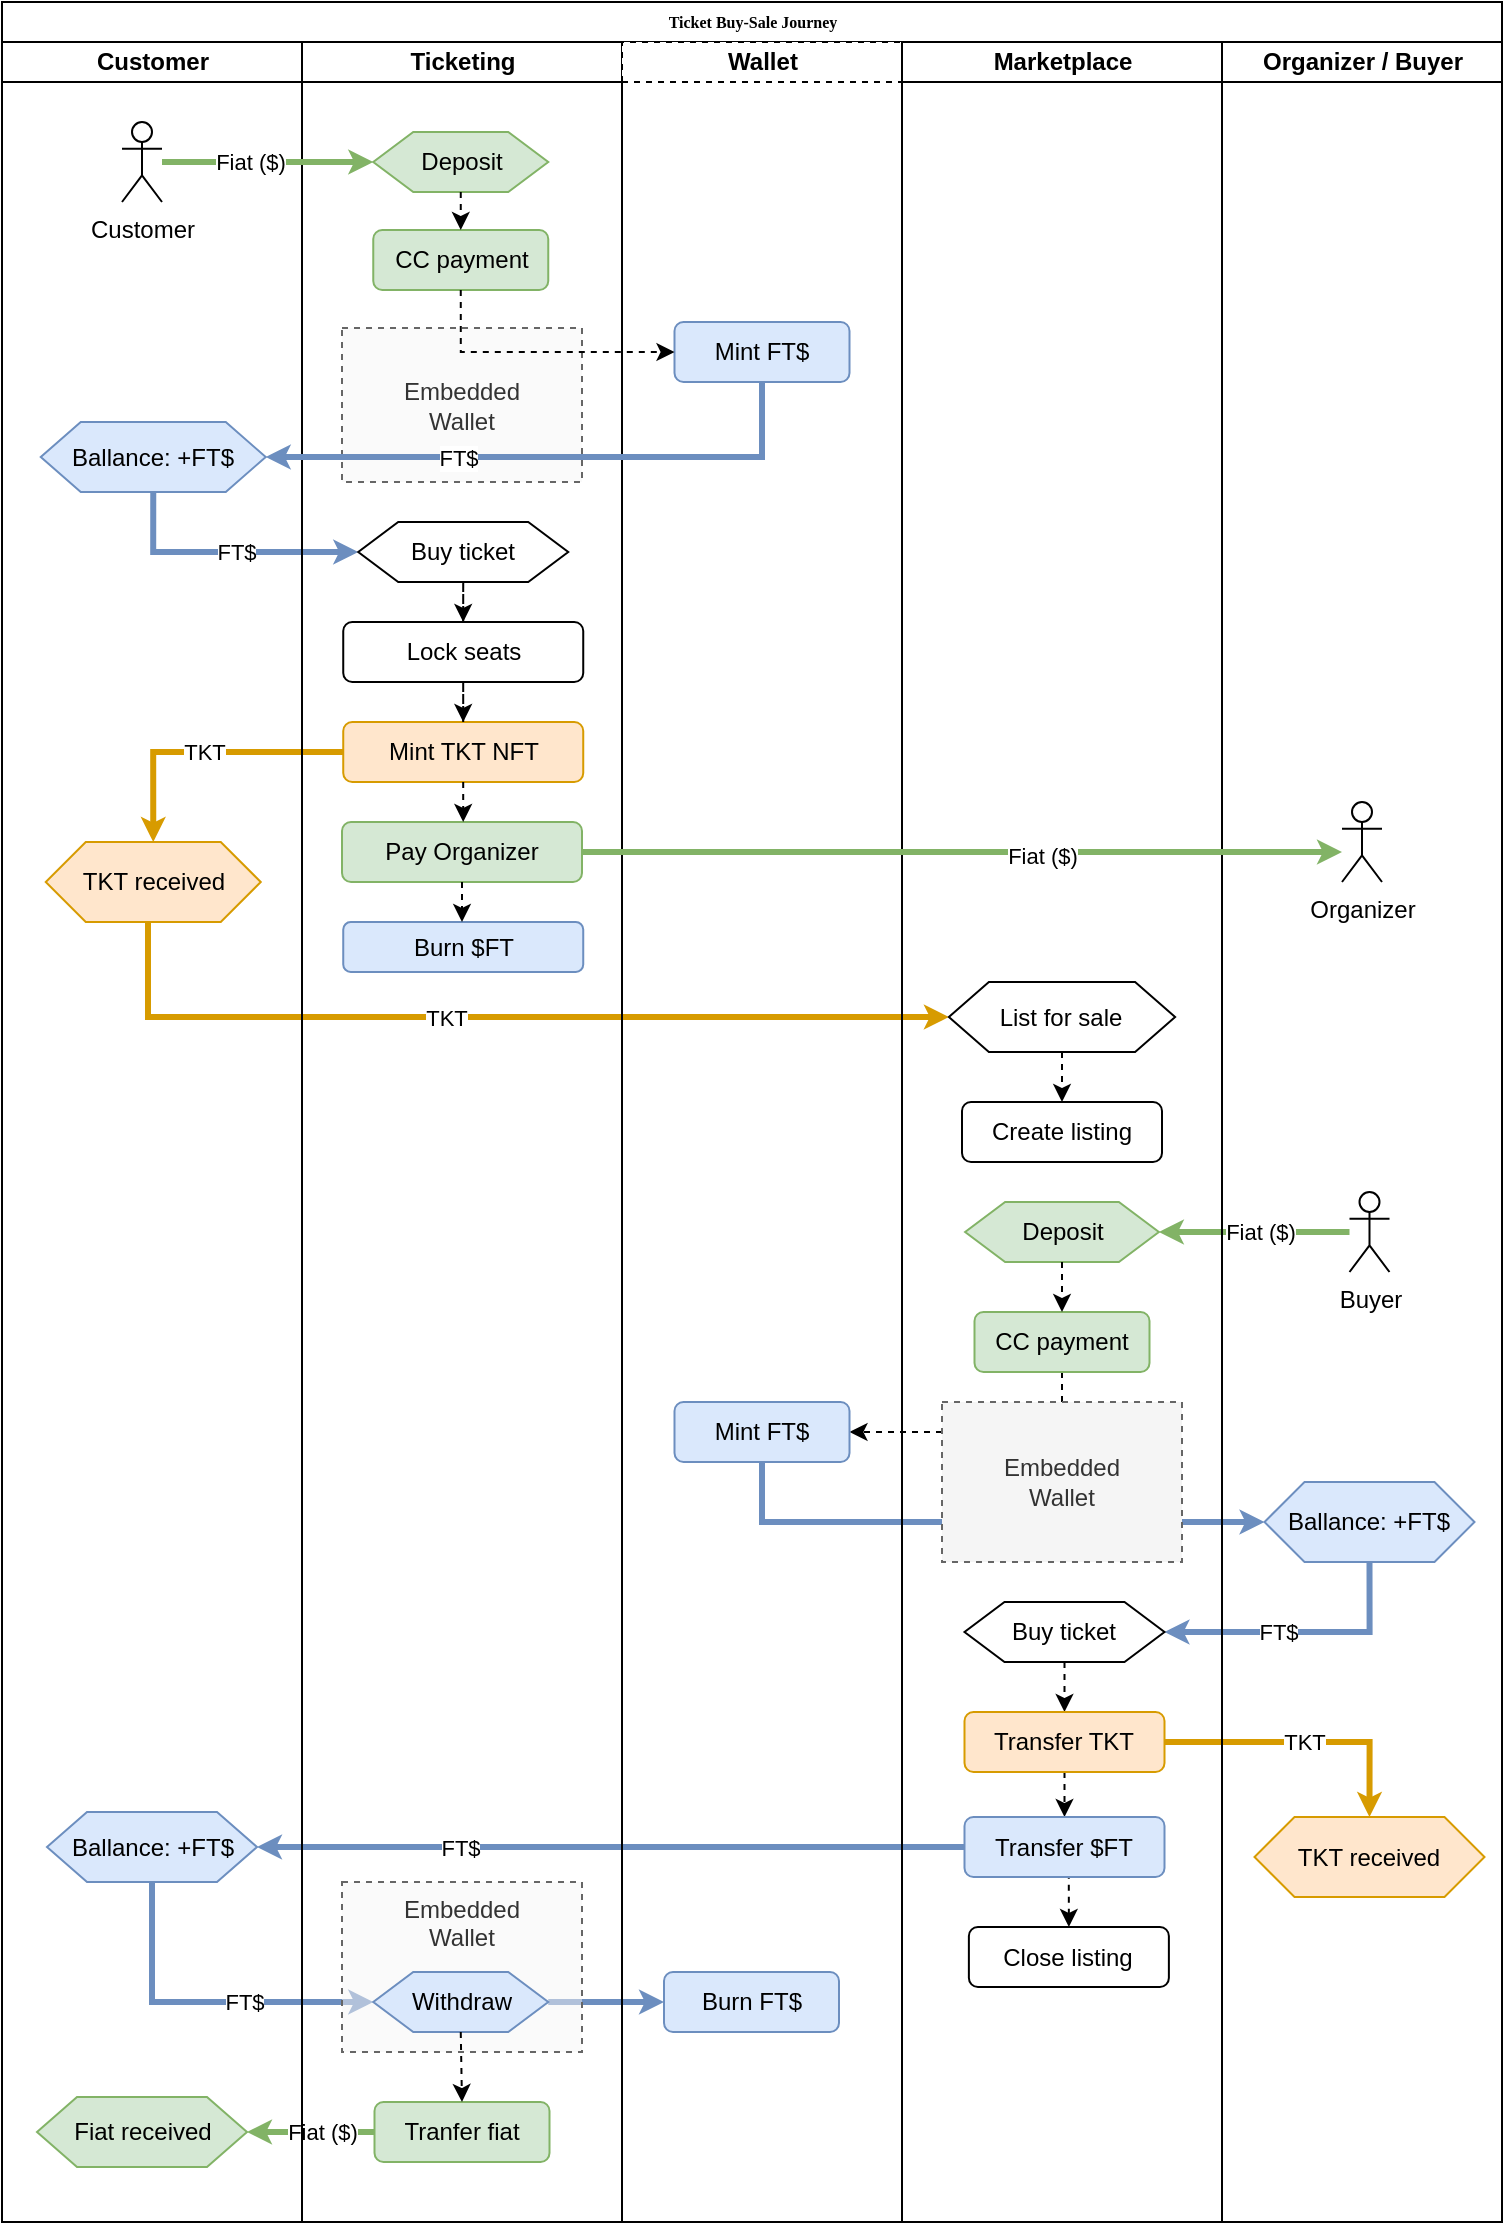 <mxfile version="14.5.10" type="github">
  <diagram id="GK6VNfCxgC5Nxsnt3nZw" name="Page-1">
    <mxGraphModel dx="1678" dy="771" grid="1" gridSize="10" guides="1" tooltips="1" connect="1" arrows="1" fold="1" page="1" pageScale="1" pageWidth="827" pageHeight="1169" background="#ffffff" math="0" shadow="0">
      <root>
        <mxCell id="0" />
        <mxCell id="1" parent="0" />
        <mxCell id="77e6c97f196da883-1" value="Ticket Buy-Sale Journey" style="swimlane;html=1;childLayout=stackLayout;startSize=20;rounded=0;shadow=0;labelBackgroundColor=none;strokeWidth=1;fontFamily=Verdana;fontSize=8;align=center;" parent="1" vertex="1">
          <mxGeometry x="39" y="20" width="750" height="1110" as="geometry" />
        </mxCell>
        <mxCell id="77e6c97f196da883-2" value="Customer" style="swimlane;html=1;startSize=20;" parent="77e6c97f196da883-1" vertex="1">
          <mxGeometry y="20" width="150" height="1090" as="geometry">
            <mxRectangle y="20" width="30" height="730" as="alternateBounds" />
          </mxGeometry>
        </mxCell>
        <mxCell id="Pq61V_5t6MFt0WhEcpon-2" value="Customer" style="shape=umlActor;verticalLabelPosition=bottom;verticalAlign=top;html=1;outlineConnect=0;" parent="77e6c97f196da883-2" vertex="1">
          <mxGeometry x="60" y="40" width="20" height="40" as="geometry" />
        </mxCell>
        <mxCell id="Pq61V_5t6MFt0WhEcpon-11" value="Ballance: +FT$" style="shape=hexagon;perimeter=hexagonPerimeter2;whiteSpace=wrap;html=1;fixedSize=1;rounded=0;fillColor=#dae8fc;strokeColor=#6c8ebf;" parent="77e6c97f196da883-2" vertex="1">
          <mxGeometry x="19.38" y="190" width="112.5" height="35" as="geometry" />
        </mxCell>
        <mxCell id="Pq61V_5t6MFt0WhEcpon-29" value="TKT received" style="shape=hexagon;perimeter=hexagonPerimeter2;whiteSpace=wrap;html=1;fixedSize=1;rounded=0;fillColor=#ffe6cc;strokeColor=#d79b00;" parent="77e6c97f196da883-2" vertex="1">
          <mxGeometry x="21.88" y="400" width="107.5" height="40" as="geometry" />
        </mxCell>
        <mxCell id="Pq61V_5t6MFt0WhEcpon-76" value="Ballance: +FT$" style="shape=hexagon;perimeter=hexagonPerimeter2;whiteSpace=wrap;html=1;fixedSize=1;rounded=0;fillColor=#dae8fc;strokeColor=#6c8ebf;" parent="77e6c97f196da883-2" vertex="1">
          <mxGeometry x="22.5" y="885" width="105" height="35" as="geometry" />
        </mxCell>
        <mxCell id="Pq61V_5t6MFt0WhEcpon-93" value="Fiat received" style="shape=hexagon;perimeter=hexagonPerimeter2;whiteSpace=wrap;html=1;fixedSize=1;rounded=0;fillColor=#d5e8d4;strokeColor=#82b366;" parent="77e6c97f196da883-2" vertex="1">
          <mxGeometry x="17.5" y="1027.5" width="105" height="35" as="geometry" />
        </mxCell>
        <mxCell id="Pq61V_5t6MFt0WhEcpon-14" style="edgeStyle=orthogonalEdgeStyle;rounded=0;orthogonalLoop=1;jettySize=auto;html=1;exitX=0.5;exitY=1;exitDx=0;exitDy=0;entryX=0;entryY=0.5;entryDx=0;entryDy=0;fillColor=#dae8fc;strokeColor=#6c8ebf;strokeWidth=3;endSize=3;" parent="77e6c97f196da883-1" source="Pq61V_5t6MFt0WhEcpon-11" target="Pq61V_5t6MFt0WhEcpon-31" edge="1">
          <mxGeometry relative="1" as="geometry" />
        </mxCell>
        <mxCell id="Pq61V_5t6MFt0WhEcpon-17" value="FT$" style="edgeLabel;html=1;align=center;verticalAlign=middle;resizable=0;points=[];" parent="Pq61V_5t6MFt0WhEcpon-14" vertex="1" connectable="0">
          <mxGeometry x="0.074" relative="1" as="geometry">
            <mxPoint as="offset" />
          </mxGeometry>
        </mxCell>
        <mxCell id="Pq61V_5t6MFt0WhEcpon-39" value="TKT" style="edgeStyle=orthogonalEdgeStyle;rounded=0;orthogonalLoop=1;jettySize=auto;html=1;exitX=0;exitY=0.5;exitDx=0;exitDy=0;entryX=0.5;entryY=0;entryDx=0;entryDy=0;strokeWidth=3;fillColor=#ffe6cc;strokeColor=#d79b00;endSize=3;" parent="77e6c97f196da883-1" source="Pq61V_5t6MFt0WhEcpon-18" target="Pq61V_5t6MFt0WhEcpon-29" edge="1">
          <mxGeometry relative="1" as="geometry" />
        </mxCell>
        <mxCell id="Pq61V_5t6MFt0WhEcpon-46" value="" style="edgeStyle=orthogonalEdgeStyle;rounded=0;orthogonalLoop=1;jettySize=auto;html=1;strokeWidth=3;strokeColor=#d79b00;fillColor=#ffe6cc;endSize=3;entryX=0;entryY=0.5;entryDx=0;entryDy=0;" parent="77e6c97f196da883-1" source="Pq61V_5t6MFt0WhEcpon-29" target="Pq61V_5t6MFt0WhEcpon-45" edge="1">
          <mxGeometry relative="1" as="geometry">
            <Array as="points">
              <mxPoint x="73" y="508" />
            </Array>
          </mxGeometry>
        </mxCell>
        <mxCell id="Pq61V_5t6MFt0WhEcpon-47" value="TKT" style="edgeLabel;html=1;align=center;verticalAlign=middle;resizable=0;points=[];" parent="Pq61V_5t6MFt0WhEcpon-46" vertex="1" connectable="0">
          <mxGeometry x="-0.062" relative="1" as="geometry">
            <mxPoint x="-14" as="offset" />
          </mxGeometry>
        </mxCell>
        <mxCell id="Pq61V_5t6MFt0WhEcpon-77" style="edgeStyle=orthogonalEdgeStyle;rounded=0;orthogonalLoop=1;jettySize=auto;html=1;exitX=0;exitY=0.5;exitDx=0;exitDy=0;entryX=1;entryY=0.5;entryDx=0;entryDy=0;strokeWidth=3;strokeColor=#6c8ebf;fillColor=#dae8fc;endSize=3;" parent="77e6c97f196da883-1" source="Pq61V_5t6MFt0WhEcpon-74" target="Pq61V_5t6MFt0WhEcpon-76" edge="1">
          <mxGeometry relative="1" as="geometry" />
        </mxCell>
        <mxCell id="Pq61V_5t6MFt0WhEcpon-79" value="FT$" style="edgeLabel;html=1;align=center;verticalAlign=middle;resizable=0;points=[];" parent="Pq61V_5t6MFt0WhEcpon-77" vertex="1" connectable="0">
          <mxGeometry x="0.325" relative="1" as="geometry">
            <mxPoint x="-18" as="offset" />
          </mxGeometry>
        </mxCell>
        <mxCell id="Pq61V_5t6MFt0WhEcpon-97" style="edgeStyle=orthogonalEdgeStyle;rounded=0;jumpStyle=sharp;orthogonalLoop=1;jettySize=auto;html=1;exitX=0;exitY=0.5;exitDx=0;exitDy=0;entryX=1;entryY=0.5;entryDx=0;entryDy=0;strokeWidth=3;strokeColor=#82b366;fillColor=#d5e8d4;endSize=3;" parent="77e6c97f196da883-1" source="Pq61V_5t6MFt0WhEcpon-85" target="Pq61V_5t6MFt0WhEcpon-93" edge="1">
          <mxGeometry relative="1" as="geometry" />
        </mxCell>
        <mxCell id="K0B8hnfySt53gOpYEGHC-2" value="Fiat ($)" style="edgeLabel;html=1;align=center;verticalAlign=middle;resizable=0;points=[];" parent="Pq61V_5t6MFt0WhEcpon-97" vertex="1" connectable="0">
          <mxGeometry x="0.032" y="2" relative="1" as="geometry">
            <mxPoint x="6" y="-2" as="offset" />
          </mxGeometry>
        </mxCell>
        <mxCell id="u04401Aoj3-pCIUIbeZj-11" style="edgeStyle=orthogonalEdgeStyle;rounded=0;orthogonalLoop=1;jettySize=auto;html=1;exitX=1;exitY=0.5;exitDx=0;exitDy=0;entryX=0;entryY=0.5;entryDx=0;entryDy=0;strokeColor=#6c8ebf;strokeWidth=3;fillColor=#dae8fc;endSize=3;" parent="77e6c97f196da883-1" source="Pq61V_5t6MFt0WhEcpon-90" target="Pq61V_5t6MFt0WhEcpon-94" edge="1">
          <mxGeometry relative="1" as="geometry" />
        </mxCell>
        <mxCell id="Pq61V_5t6MFt0WhEcpon-91" style="edgeStyle=orthogonalEdgeStyle;rounded=0;jumpStyle=sharp;orthogonalLoop=1;jettySize=auto;html=1;exitX=0.5;exitY=1;exitDx=0;exitDy=0;entryX=0;entryY=0.5;entryDx=0;entryDy=0;strokeWidth=3;strokeColor=#6c8ebf;fillColor=#dae8fc;endSize=3;" parent="77e6c97f196da883-1" source="Pq61V_5t6MFt0WhEcpon-76" target="Pq61V_5t6MFt0WhEcpon-90" edge="1">
          <mxGeometry relative="1" as="geometry" />
        </mxCell>
        <mxCell id="Pq61V_5t6MFt0WhEcpon-92" value="FT$" style="edgeLabel;html=1;align=center;verticalAlign=middle;resizable=0;points=[];" parent="Pq61V_5t6MFt0WhEcpon-91" vertex="1" connectable="0">
          <mxGeometry x="0.057" y="1" relative="1" as="geometry">
            <mxPoint x="16" y="1" as="offset" />
          </mxGeometry>
        </mxCell>
        <mxCell id="Pq61V_5t6MFt0WhEcpon-71" value="TKT" style="edgeStyle=orthogonalEdgeStyle;rounded=0;orthogonalLoop=1;jettySize=auto;html=1;exitX=1;exitY=0.5;exitDx=0;exitDy=0;entryX=0.5;entryY=0;entryDx=0;entryDy=0;strokeWidth=3;strokeColor=#d79b00;fillColor=#ffe6cc;endSize=3;" parent="77e6c97f196da883-1" source="Pq61V_5t6MFt0WhEcpon-67" target="Pq61V_5t6MFt0WhEcpon-69" edge="1">
          <mxGeometry relative="1" as="geometry" />
        </mxCell>
        <mxCell id="jXT8pUPVsxswW2iT2aq3-33" value="FT$" style="edgeStyle=orthogonalEdgeStyle;rounded=0;jumpStyle=sharp;orthogonalLoop=1;jettySize=auto;html=1;exitX=0.5;exitY=1;exitDx=0;exitDy=0;entryX=1;entryY=0.5;entryDx=0;entryDy=0;strokeColor=#6c8ebf;strokeWidth=3;fillColor=#dae8fc;endSize=3;" parent="77e6c97f196da883-1" source="jXT8pUPVsxswW2iT2aq3-20" target="Pq61V_5t6MFt0WhEcpon-57" edge="1">
          <mxGeometry x="0.169" relative="1" as="geometry">
            <mxPoint as="offset" />
          </mxGeometry>
        </mxCell>
        <mxCell id="jXT8pUPVsxswW2iT2aq3-30" value="FT$" style="edgeStyle=orthogonalEdgeStyle;rounded=0;jumpStyle=sharp;orthogonalLoop=1;jettySize=auto;html=1;entryX=0;entryY=0.5;entryDx=0;entryDy=0;strokeColor=#6c8ebf;strokeWidth=3;fillColor=#dae8fc;exitX=0.5;exitY=1;exitDx=0;exitDy=0;endSize=3;" parent="77e6c97f196da883-1" source="jXT8pUPVsxswW2iT2aq3-16" target="jXT8pUPVsxswW2iT2aq3-20" edge="1">
          <mxGeometry relative="1" as="geometry">
            <mxPoint x="388.75" y="785" as="sourcePoint" />
            <mxPoint x="416.88" y="725" as="targetPoint" />
          </mxGeometry>
        </mxCell>
        <mxCell id="jXT8pUPVsxswW2iT2aq3-26" value="" style="rounded=0;orthogonalLoop=1;jettySize=auto;html=1;fillColor=#d5e8d4;strokeColor=#82b366;strokeWidth=3;entryX=1;entryY=0.5;entryDx=0;entryDy=0;endSize=3;" parent="77e6c97f196da883-1" source="Pq61V_5t6MFt0WhEcpon-59" target="jXT8pUPVsxswW2iT2aq3-18" edge="1">
          <mxGeometry relative="1" as="geometry">
            <mxPoint x="920.63" y="515" as="targetPoint" />
            <mxPoint x="669.38" y="515" as="sourcePoint" />
          </mxGeometry>
        </mxCell>
        <mxCell id="K0B8hnfySt53gOpYEGHC-17" value="Fiat ($)" style="edgeLabel;html=1;align=center;verticalAlign=middle;resizable=0;points=[];" parent="jXT8pUPVsxswW2iT2aq3-26" vertex="1" connectable="0">
          <mxGeometry x="0.311" relative="1" as="geometry">
            <mxPoint x="17" as="offset" />
          </mxGeometry>
        </mxCell>
        <mxCell id="K0B8hnfySt53gOpYEGHC-9" style="edgeStyle=orthogonalEdgeStyle;rounded=0;jumpStyle=sharp;orthogonalLoop=1;jettySize=auto;html=1;exitX=0.5;exitY=1;exitDx=0;exitDy=0;entryX=1;entryY=0.5;entryDx=0;entryDy=0;dashed=1;strokeWidth=1;" parent="77e6c97f196da883-1" source="K0B8hnfySt53gOpYEGHC-8" target="jXT8pUPVsxswW2iT2aq3-16" edge="1">
          <mxGeometry relative="1" as="geometry" />
        </mxCell>
        <mxCell id="77e6c97f196da883-4" value="Ticketing" style="swimlane;html=1;startSize=20;" parent="77e6c97f196da883-1" vertex="1">
          <mxGeometry x="150" y="20" width="160" height="1090" as="geometry" />
        </mxCell>
        <mxCell id="jXT8pUPVsxswW2iT2aq3-13" value="Embedded&lt;br&gt;Wallet" style="rounded=0;whiteSpace=wrap;html=1;dashed=1;fillColor=#f5f5f5;fillOpacity=50;strokeColor=#666666;fontColor=#333333;" parent="77e6c97f196da883-4" vertex="1">
          <mxGeometry x="20" y="143" width="120" height="77" as="geometry" />
        </mxCell>
        <mxCell id="Pq61V_5t6MFt0WhEcpon-12" value="Lock seats" style="rounded=1;whiteSpace=wrap;html=1;" parent="77e6c97f196da883-4" vertex="1">
          <mxGeometry x="20.62" y="290" width="120" height="30" as="geometry" />
        </mxCell>
        <mxCell id="Pq61V_5t6MFt0WhEcpon-18" value="Mint TKT NFT" style="whiteSpace=wrap;html=1;rounded=1;fillColor=#ffe6cc;strokeColor=#d79b00;" parent="77e6c97f196da883-4" vertex="1">
          <mxGeometry x="20.62" y="340" width="120" height="30" as="geometry" />
        </mxCell>
        <mxCell id="Pq61V_5t6MFt0WhEcpon-19" value="" style="edgeStyle=orthogonalEdgeStyle;rounded=0;orthogonalLoop=1;jettySize=auto;html=1;strokeWidth=1;fixDash=1;dashed=1;" parent="77e6c97f196da883-4" source="Pq61V_5t6MFt0WhEcpon-12" target="Pq61V_5t6MFt0WhEcpon-18" edge="1">
          <mxGeometry relative="1" as="geometry" />
        </mxCell>
        <mxCell id="Pq61V_5t6MFt0WhEcpon-33" style="edgeStyle=orthogonalEdgeStyle;rounded=0;orthogonalLoop=1;jettySize=auto;html=1;exitX=0.5;exitY=1;exitDx=0;exitDy=0;strokeWidth=1;fixDash=1;dashed=1;" parent="77e6c97f196da883-4" source="Pq61V_5t6MFt0WhEcpon-31" target="Pq61V_5t6MFt0WhEcpon-12" edge="1">
          <mxGeometry relative="1" as="geometry" />
        </mxCell>
        <mxCell id="Pq61V_5t6MFt0WhEcpon-31" value="Buy ticket" style="shape=hexagon;perimeter=hexagonPerimeter2;whiteSpace=wrap;html=1;fixedSize=1;rounded=0;" parent="77e6c97f196da883-4" vertex="1">
          <mxGeometry x="28.12" y="240" width="105" height="30" as="geometry" />
        </mxCell>
        <mxCell id="Pq61V_5t6MFt0WhEcpon-34" value="Pay Organizer" style="whiteSpace=wrap;html=1;rounded=1;fillColor=#d5e8d4;strokeColor=#82b366;" parent="77e6c97f196da883-4" vertex="1">
          <mxGeometry x="20" y="390" width="120" height="30" as="geometry" />
        </mxCell>
        <mxCell id="Pq61V_5t6MFt0WhEcpon-35" value="" style="edgeStyle=orthogonalEdgeStyle;rounded=0;orthogonalLoop=1;jettySize=auto;html=1;strokeWidth=1;fixDash=1;dashed=1;" parent="77e6c97f196da883-4" source="Pq61V_5t6MFt0WhEcpon-18" target="Pq61V_5t6MFt0WhEcpon-34" edge="1">
          <mxGeometry relative="1" as="geometry" />
        </mxCell>
        <mxCell id="K0B8hnfySt53gOpYEGHC-1" value="Embedded&lt;br&gt;Wallet" style="rounded=0;whiteSpace=wrap;html=1;dashed=1;fillColor=#f5f5f5;fillOpacity=50;strokeColor=#666666;fontColor=#333333;verticalAlign=top;spacingBottom=6;" parent="77e6c97f196da883-4" vertex="1">
          <mxGeometry x="20" y="920" width="120" height="85" as="geometry" />
        </mxCell>
        <mxCell id="Pq61V_5t6MFt0WhEcpon-87" value="Deposit" style="shape=hexagon;perimeter=hexagonPerimeter2;whiteSpace=wrap;html=1;fixedSize=1;rounded=0;fillColor=#d5e8d4;strokeColor=#82b366;" parent="77e6c97f196da883-4" vertex="1">
          <mxGeometry x="35.63" y="45" width="87.5" height="30" as="geometry" />
        </mxCell>
        <mxCell id="K0B8hnfySt53gOpYEGHC-3" value="CC payment" style="whiteSpace=wrap;html=1;verticalAlign=middle;rounded=1;fillColor=#d5e8d4;strokeColor=#82b366;" parent="77e6c97f196da883-4" vertex="1">
          <mxGeometry x="35.63" y="94" width="87.5" height="30" as="geometry" />
        </mxCell>
        <mxCell id="Pq61V_5t6MFt0WhEcpon-89" style="edgeStyle=none;rounded=0;jumpStyle=sharp;orthogonalLoop=1;jettySize=auto;html=1;exitX=0.5;exitY=1;exitDx=0;exitDy=0;entryX=0.5;entryY=0;entryDx=0;entryDy=0;dashed=1;strokeWidth=1;" parent="77e6c97f196da883-4" source="Pq61V_5t6MFt0WhEcpon-87" target="K0B8hnfySt53gOpYEGHC-3" edge="1">
          <mxGeometry relative="1" as="geometry" />
        </mxCell>
        <mxCell id="Pq61V_5t6MFt0WhEcpon-90" value="Withdraw" style="shape=hexagon;perimeter=hexagonPerimeter2;whiteSpace=wrap;html=1;fixedSize=1;rounded=0;fillColor=#dae8fc;strokeColor=#6c8ebf;" parent="77e6c97f196da883-4" vertex="1">
          <mxGeometry x="35.63" y="965" width="87.5" height="30" as="geometry" />
        </mxCell>
        <mxCell id="Pq61V_5t6MFt0WhEcpon-85" value="Tranfer fiat" style="whiteSpace=wrap;html=1;verticalAlign=middle;rounded=1;fillColor=#d5e8d4;strokeColor=#82b366;" parent="77e6c97f196da883-4" vertex="1">
          <mxGeometry x="36.25" y="1030" width="87.5" height="30" as="geometry" />
        </mxCell>
        <mxCell id="Pq61V_5t6MFt0WhEcpon-95" style="edgeStyle=orthogonalEdgeStyle;rounded=0;jumpStyle=sharp;orthogonalLoop=1;jettySize=auto;html=1;exitX=0.5;exitY=1;exitDx=0;exitDy=0;entryX=0.5;entryY=0;entryDx=0;entryDy=0;dashed=1;strokeWidth=1;" parent="77e6c97f196da883-4" source="Pq61V_5t6MFt0WhEcpon-90" target="Pq61V_5t6MFt0WhEcpon-85" edge="1">
          <mxGeometry relative="1" as="geometry" />
        </mxCell>
        <mxCell id="VyAAz2rV2Hsoh8C36sVL-1" value="Burn $FT" style="whiteSpace=wrap;html=1;rounded=1;fillColor=#dae8fc;strokeColor=#6c8ebf;shadow=0;" vertex="1" parent="77e6c97f196da883-4">
          <mxGeometry x="20.62" y="440" width="120" height="25" as="geometry" />
        </mxCell>
        <mxCell id="VyAAz2rV2Hsoh8C36sVL-2" value="" style="edgeStyle=orthogonalEdgeStyle;rounded=0;orthogonalLoop=1;jettySize=auto;html=1;dashed=1;strokeWidth=1;" edge="1" parent="77e6c97f196da883-4" source="Pq61V_5t6MFt0WhEcpon-34" target="VyAAz2rV2Hsoh8C36sVL-1">
          <mxGeometry relative="1" as="geometry" />
        </mxCell>
        <mxCell id="77e6c97f196da883-3" value="Wallet" style="swimlane;html=1;startSize=20;dashed=1;" parent="77e6c97f196da883-1" vertex="1">
          <mxGeometry x="310" y="20" width="140" height="1090" as="geometry" />
        </mxCell>
        <mxCell id="Pq61V_5t6MFt0WhEcpon-3" value="Mint FT$" style="whiteSpace=wrap;html=1;verticalAlign=middle;rounded=1;fillColor=#dae8fc;strokeColor=#6c8ebf;" parent="77e6c97f196da883-3" vertex="1">
          <mxGeometry x="26.25" y="140" width="87.5" height="30" as="geometry" />
        </mxCell>
        <mxCell id="Pq61V_5t6MFt0WhEcpon-94" value="Burn FT$" style="whiteSpace=wrap;html=1;verticalAlign=middle;rounded=1;fillColor=#dae8fc;strokeColor=#6c8ebf;" parent="77e6c97f196da883-3" vertex="1">
          <mxGeometry x="21" y="965" width="87.5" height="30" as="geometry" />
        </mxCell>
        <mxCell id="jXT8pUPVsxswW2iT2aq3-16" value="Mint FT$" style="whiteSpace=wrap;html=1;verticalAlign=middle;rounded=1;fillColor=#dae8fc;strokeColor=#6c8ebf;" parent="77e6c97f196da883-3" vertex="1">
          <mxGeometry x="26.25" y="680" width="87.5" height="30" as="geometry" />
        </mxCell>
        <mxCell id="77e6c97f196da883-5" value="Marketplace" style="swimlane;html=1;startSize=20;" parent="77e6c97f196da883-1" vertex="1">
          <mxGeometry x="450" y="20" width="160" height="1090" as="geometry" />
        </mxCell>
        <mxCell id="K0B8hnfySt53gOpYEGHC-12" value="Embedded&lt;br&gt;Wallet" style="rounded=0;whiteSpace=wrap;html=1;dashed=1;labelBackgroundColor=none;fillColor=#f5f5f5;fontColor=#333333;strokeColor=#666666;glass=0;" parent="77e6c97f196da883-5" vertex="1">
          <mxGeometry x="20" y="680" width="120" height="80" as="geometry" />
        </mxCell>
        <mxCell id="Pq61V_5t6MFt0WhEcpon-84" style="rounded=0;orthogonalLoop=1;jettySize=auto;html=1;exitX=0.5;exitY=1;exitDx=0;exitDy=0;entryX=0.5;entryY=0;entryDx=0;entryDy=0;dashed=1;strokeWidth=1;" parent="77e6c97f196da883-5" source="Pq61V_5t6MFt0WhEcpon-45" target="Pq61V_5t6MFt0WhEcpon-52" edge="1">
          <mxGeometry relative="1" as="geometry" />
        </mxCell>
        <mxCell id="Pq61V_5t6MFt0WhEcpon-45" value="List for sale" style="shape=hexagon;perimeter=hexagonPerimeter2;whiteSpace=wrap;html=1;fixedSize=1;rounded=0;" parent="77e6c97f196da883-5" vertex="1">
          <mxGeometry x="23.44" y="470" width="113.12" height="35" as="geometry" />
        </mxCell>
        <mxCell id="Pq61V_5t6MFt0WhEcpon-52" value="Create listing" style="whiteSpace=wrap;html=1;rounded=1;" parent="77e6c97f196da883-5" vertex="1">
          <mxGeometry x="30.0" y="530" width="100" height="30" as="geometry" />
        </mxCell>
        <mxCell id="Pq61V_5t6MFt0WhEcpon-68" style="rounded=0;orthogonalLoop=1;jettySize=auto;html=1;exitX=0.5;exitY=1;exitDx=0;exitDy=0;entryX=0.5;entryY=0;entryDx=0;entryDy=0;strokeWidth=1;fixDash=1;dashed=1;" parent="77e6c97f196da883-5" source="Pq61V_5t6MFt0WhEcpon-57" target="Pq61V_5t6MFt0WhEcpon-67" edge="1">
          <mxGeometry relative="1" as="geometry" />
        </mxCell>
        <mxCell id="Pq61V_5t6MFt0WhEcpon-57" value="Buy ticket" style="shape=hexagon;perimeter=hexagonPerimeter2;whiteSpace=wrap;html=1;fixedSize=1;rounded=0;sketch=0;" parent="77e6c97f196da883-5" vertex="1">
          <mxGeometry x="31.25" y="780" width="100" height="30" as="geometry" />
        </mxCell>
        <mxCell id="Pq61V_5t6MFt0WhEcpon-75" style="rounded=0;orthogonalLoop=1;jettySize=auto;html=1;exitX=0.5;exitY=1;exitDx=0;exitDy=0;dashed=1;strokeWidth=1;" parent="77e6c97f196da883-5" source="Pq61V_5t6MFt0WhEcpon-67" target="Pq61V_5t6MFt0WhEcpon-74" edge="1">
          <mxGeometry relative="1" as="geometry" />
        </mxCell>
        <mxCell id="Pq61V_5t6MFt0WhEcpon-67" value="Transfer TKT" style="whiteSpace=wrap;html=1;rounded=1;fillColor=#ffe6cc;strokeColor=#d79b00;" parent="77e6c97f196da883-5" vertex="1">
          <mxGeometry x="31.25" y="835" width="100" height="30" as="geometry" />
        </mxCell>
        <mxCell id="K0B8hnfySt53gOpYEGHC-19" style="edgeStyle=orthogonalEdgeStyle;rounded=0;jumpStyle=sharp;orthogonalLoop=1;jettySize=auto;html=1;exitX=0.5;exitY=1;exitDx=0;exitDy=0;entryX=0.5;entryY=0;entryDx=0;entryDy=0;dashed=1;strokeWidth=1;" parent="77e6c97f196da883-5" source="Pq61V_5t6MFt0WhEcpon-74" target="K0B8hnfySt53gOpYEGHC-18" edge="1">
          <mxGeometry relative="1" as="geometry" />
        </mxCell>
        <mxCell id="Pq61V_5t6MFt0WhEcpon-74" value="Transfer $FT" style="whiteSpace=wrap;html=1;rounded=1;fillColor=#dae8fc;strokeColor=#6c8ebf;" parent="77e6c97f196da883-5" vertex="1">
          <mxGeometry x="31.25" y="887.5" width="100" height="30" as="geometry" />
        </mxCell>
        <mxCell id="K0B8hnfySt53gOpYEGHC-18" value="Close listing" style="whiteSpace=wrap;html=1;rounded=1;" parent="77e6c97f196da883-5" vertex="1">
          <mxGeometry x="33.44" y="942.5" width="100" height="30" as="geometry" />
        </mxCell>
        <mxCell id="jXT8pUPVsxswW2iT2aq3-18" value="Deposit" style="shape=hexagon;perimeter=hexagonPerimeter2;whiteSpace=wrap;html=1;fixedSize=1;rounded=0;fillColor=#d5e8d4;strokeColor=#82b366;" parent="77e6c97f196da883-5" vertex="1">
          <mxGeometry x="31.56" y="580" width="96.88" height="30" as="geometry" />
        </mxCell>
        <mxCell id="K0B8hnfySt53gOpYEGHC-8" value="CC payment" style="whiteSpace=wrap;html=1;verticalAlign=middle;rounded=1;fillColor=#d5e8d4;strokeColor=#82b366;" parent="77e6c97f196da883-5" vertex="1">
          <mxGeometry x="36.25" y="635" width="87.5" height="30" as="geometry" />
        </mxCell>
        <mxCell id="jXT8pUPVsxswW2iT2aq3-17" style="edgeStyle=none;rounded=0;jumpStyle=sharp;orthogonalLoop=1;jettySize=auto;html=1;exitX=0.5;exitY=1;exitDx=0;exitDy=0;entryX=0.5;entryY=0;entryDx=0;entryDy=0;dashed=1;strokeWidth=1;" parent="77e6c97f196da883-5" source="jXT8pUPVsxswW2iT2aq3-18" target="K0B8hnfySt53gOpYEGHC-8" edge="1">
          <mxGeometry relative="1" as="geometry" />
        </mxCell>
        <mxCell id="77e6c97f196da883-6" value="Organizer / Buyer" style="swimlane;html=1;startSize=20;" parent="77e6c97f196da883-1" vertex="1">
          <mxGeometry x="610" y="20" width="140" height="1090" as="geometry" />
        </mxCell>
        <mxCell id="Pq61V_5t6MFt0WhEcpon-59" value="Buyer" style="shape=umlActor;verticalLabelPosition=bottom;verticalAlign=top;html=1;outlineConnect=0;" parent="77e6c97f196da883-6" vertex="1">
          <mxGeometry x="63.75" y="575" width="20" height="40" as="geometry" />
        </mxCell>
        <mxCell id="Pq61V_5t6MFt0WhEcpon-69" value="TKT received" style="shape=hexagon;perimeter=hexagonPerimeter2;whiteSpace=wrap;html=1;fixedSize=1;rounded=0;fillColor=#ffe6cc;strokeColor=#d79b00;" parent="77e6c97f196da883-6" vertex="1">
          <mxGeometry x="16.25" y="887.5" width="115" height="40" as="geometry" />
        </mxCell>
        <mxCell id="jXT8pUPVsxswW2iT2aq3-20" value="Ballance: +FT$" style="shape=hexagon;perimeter=hexagonPerimeter2;whiteSpace=wrap;html=1;fixedSize=1;rounded=0;fillColor=#dae8fc;strokeColor=#6c8ebf;" parent="77e6c97f196da883-6" vertex="1">
          <mxGeometry x="21.25" y="720" width="105" height="40" as="geometry" />
        </mxCell>
        <mxCell id="VyAAz2rV2Hsoh8C36sVL-5" value="Organizer" style="shape=umlActor;verticalLabelPosition=bottom;verticalAlign=top;html=1;outlineConnect=0;" vertex="1" parent="77e6c97f196da883-6">
          <mxGeometry x="60" y="380" width="20" height="40" as="geometry" />
        </mxCell>
        <mxCell id="Pq61V_5t6MFt0WhEcpon-4" value="" style="rounded=0;orthogonalLoop=1;jettySize=auto;html=1;fillColor=#d5e8d4;strokeColor=#82b366;strokeWidth=3;entryX=0;entryY=0.5;entryDx=0;entryDy=0;endSize=3;" parent="77e6c97f196da883-1" source="Pq61V_5t6MFt0WhEcpon-2" target="Pq61V_5t6MFt0WhEcpon-87" edge="1">
          <mxGeometry relative="1" as="geometry">
            <mxPoint x="230" y="110" as="targetPoint" />
          </mxGeometry>
        </mxCell>
        <mxCell id="Pq61V_5t6MFt0WhEcpon-6" value="Fiat ($)" style="edgeLabel;html=1;align=center;verticalAlign=middle;resizable=0;points=[];" parent="Pq61V_5t6MFt0WhEcpon-4" vertex="1" connectable="0">
          <mxGeometry x="-0.089" y="1" relative="1" as="geometry">
            <mxPoint x="-4" y="1" as="offset" />
          </mxGeometry>
        </mxCell>
        <mxCell id="K0B8hnfySt53gOpYEGHC-6" style="edgeStyle=orthogonalEdgeStyle;rounded=0;jumpStyle=sharp;orthogonalLoop=1;jettySize=auto;html=1;exitX=0.5;exitY=1;exitDx=0;exitDy=0;entryX=0;entryY=0.5;entryDx=0;entryDy=0;dashed=1;strokeWidth=1;" parent="77e6c97f196da883-1" source="K0B8hnfySt53gOpYEGHC-3" target="Pq61V_5t6MFt0WhEcpon-3" edge="1">
          <mxGeometry relative="1" as="geometry" />
        </mxCell>
        <mxCell id="jXT8pUPVsxswW2iT2aq3-14" style="edgeStyle=orthogonalEdgeStyle;rounded=0;jumpStyle=sharp;orthogonalLoop=1;jettySize=auto;html=1;exitX=0.5;exitY=1;exitDx=0;exitDy=0;entryX=1;entryY=0.5;entryDx=0;entryDy=0;strokeColor=#6c8ebf;strokeWidth=3;fillColor=#dae8fc;endSize=3;" parent="77e6c97f196da883-1" source="Pq61V_5t6MFt0WhEcpon-3" target="Pq61V_5t6MFt0WhEcpon-11" edge="1">
          <mxGeometry relative="1" as="geometry" />
        </mxCell>
        <mxCell id="jXT8pUPVsxswW2iT2aq3-15" value="FT$" style="edgeLabel;html=1;align=center;verticalAlign=middle;resizable=0;points=[];" parent="jXT8pUPVsxswW2iT2aq3-14" vertex="1" connectable="0">
          <mxGeometry x="-0.154" y="-3" relative="1" as="geometry">
            <mxPoint x="-69" y="3" as="offset" />
          </mxGeometry>
        </mxCell>
        <mxCell id="VyAAz2rV2Hsoh8C36sVL-7" style="edgeStyle=orthogonalEdgeStyle;rounded=0;orthogonalLoop=1;jettySize=auto;html=1;exitX=1;exitY=0.5;exitDx=0;exitDy=0;strokeWidth=3;strokeColor=#82b366;fillColor=#d5e8d4;endSize=3;" edge="1" parent="77e6c97f196da883-1" source="Pq61V_5t6MFt0WhEcpon-34" target="VyAAz2rV2Hsoh8C36sVL-5">
          <mxGeometry relative="1" as="geometry">
            <Array as="points">
              <mxPoint x="581" y="425" />
              <mxPoint x="581" y="425" />
            </Array>
          </mxGeometry>
        </mxCell>
        <mxCell id="VyAAz2rV2Hsoh8C36sVL-9" value="Fiat ($)" style="edgeLabel;html=1;align=center;verticalAlign=middle;resizable=0;points=[];" vertex="1" connectable="0" parent="VyAAz2rV2Hsoh8C36sVL-7">
          <mxGeometry x="0.208" y="-2" relative="1" as="geometry">
            <mxPoint as="offset" />
          </mxGeometry>
        </mxCell>
      </root>
    </mxGraphModel>
  </diagram>
</mxfile>

